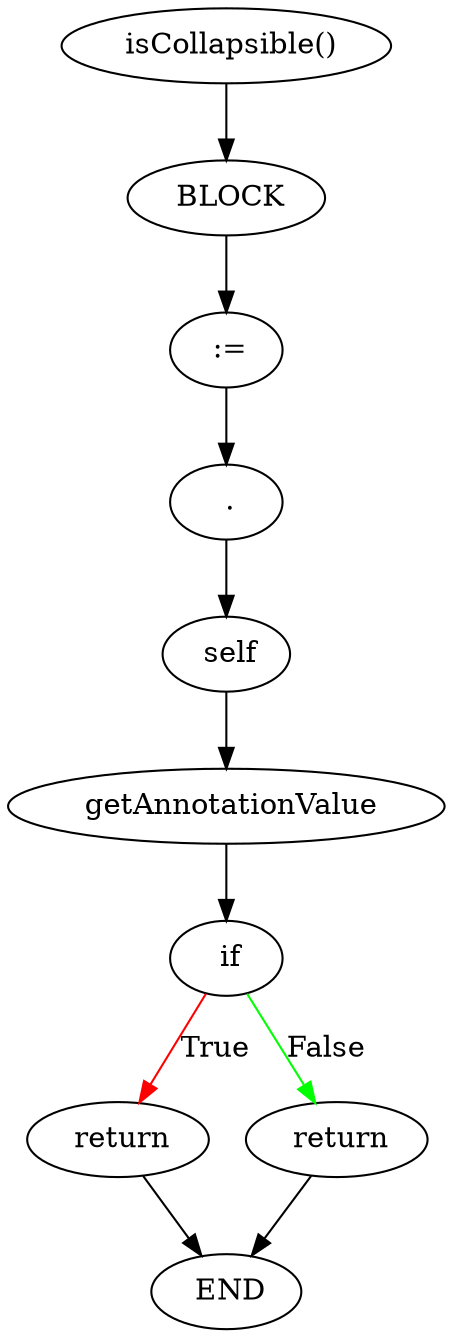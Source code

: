 digraph testGraph {
671[label=" isCollapsible()"]
673[label="BLOCK"]
671 -> 673[color=black]
673[label=" BLOCK"]
674[label=":="]
673 -> 674[color=black]
674[label=" :="]
677[label="."]
674 -> 677[color=black]
677[label=" ."]
678[label="self"]
677 -> 678[color=black]
678[label=" self"]
679[label="getAnnotationValue"]
678 -> 679[color=black]
679[label=" getAnnotationValue"]
683[label="if"]
679 -> 683[color=black]
683[label=" if"]
684[label="return"]
683 -> 684[label="True",color=red]
685[label="return"]
683 -> 685[label="False",color=green]
684[label=" return"]
672[label="END"]
684 -> 672[color=black]
685[label=" return"]
672[label="END"]
685 -> 672[color=black]
672[label=" END"]
}
